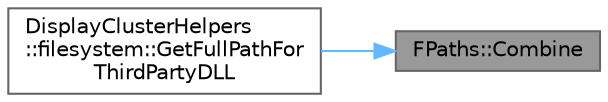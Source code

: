 digraph "FPaths::Combine"
{
 // INTERACTIVE_SVG=YES
 // LATEX_PDF_SIZE
  bgcolor="transparent";
  edge [fontname=Helvetica,fontsize=10,labelfontname=Helvetica,labelfontsize=10];
  node [fontname=Helvetica,fontsize=10,shape=box,height=0.2,width=0.4];
  rankdir="RL";
  Node1 [id="Node000001",label="FPaths::Combine",height=0.2,width=0.4,color="gray40", fillcolor="grey60", style="filled", fontcolor="black",tooltip=" "];
  Node1 -> Node2 [id="edge1_Node000001_Node000002",dir="back",color="steelblue1",style="solid",tooltip=" "];
  Node2 [id="Node000002",label="DisplayClusterHelpers\l::filesystem::GetFullPathFor\lThirdPartyDLL",height=0.2,width=0.4,color="grey40", fillcolor="white", style="filled",URL="$d0/d2f/namespaceDisplayClusterHelpers_1_1filesystem.html#a1a18cb85356ed51e27a36e347aaaaeda",tooltip="Returns the full path to the DLL located in the ThirdParty directory in the nDisplay plugin."];
}
